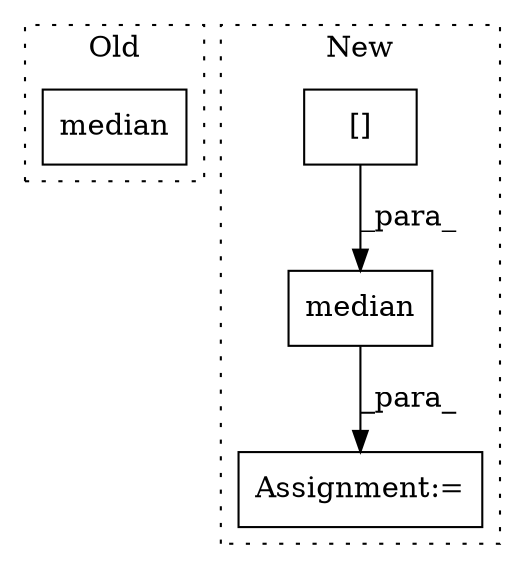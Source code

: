 digraph G {
subgraph cluster0 {
1 [label="median" a="32" s="7489,7513" l="7,1" shape="box"];
label = "Old";
style="dotted";
}
subgraph cluster1 {
2 [label="median" a="32" s="6896,6924" l="7,1" shape="box"];
3 [label="Assignment:=" a="7" s="6889" l="1" shape="box"];
4 [label="[]" a="2" s="6903,6923" l="2,1" shape="box"];
label = "New";
style="dotted";
}
2 -> 3 [label="_para_"];
4 -> 2 [label="_para_"];
}